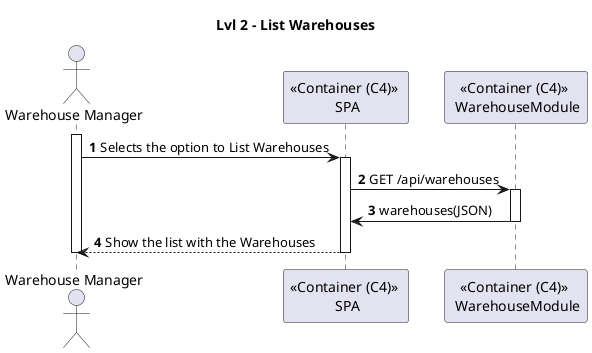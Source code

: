@startuml USA02

title Lvl 2 - List Warehouses

autonumber

actor "Warehouse Manager" as WM
participant "<< Container (C4) >> \n SPA" as S
participant "<< Container (C4) >> \n WarehouseModule" as WMD


activate WM
WM -> S : Selects the option to List Warehouses
activate S

S -> WMD : GET /api/warehouses
activate WMD

WMD -> S : warehouses(JSON)
deactivate WMD

S --> WM : Show the list with the Warehouses
deactivate S
deactivate WM

@enduml